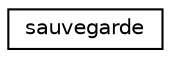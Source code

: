 digraph "Graphical Class Hierarchy"
{
  edge [fontname="Helvetica",fontsize="10",labelfontname="Helvetica",labelfontsize="10"];
  node [fontname="Helvetica",fontsize="10",shape=record];
  rankdir="LR";
  Node0 [label="sauvegarde",height=0.2,width=0.4,color="black", fillcolor="white", style="filled",URL="$classsauvegarde.html",tooltip="Cette classe tampon permet de prendre directement les informations du jeu afin d&#39;etre utilise par la ..."];
}
